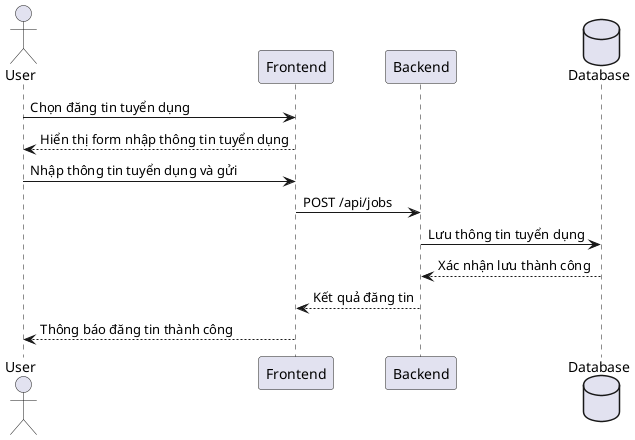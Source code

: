 
@startuml Post_Job_Sequence

actor User
participant Frontend
participant Backend
database Database

User -> Frontend: Chọn đăng tin tuyển dụng
Frontend --> User: Hiển thị form nhập thông tin tuyển dụng
User -> Frontend: Nhập thông tin tuyển dụng và gửi
Frontend -> Backend: POST /api/jobs
Backend -> Database: Lưu thông tin tuyển dụng
Database --> Backend: Xác nhận lưu thành công
Backend --> Frontend: Kết quả đăng tin
Frontend --> User: Thông báo đăng tin thành công

@enduml
